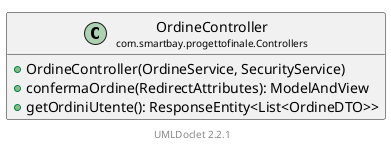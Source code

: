 @startuml
    ' Copyright to this UML and generated images belongs to the author of the corresponding Java sources.

    ' This UML was generated by UMLDoclet (C) Copyright 2016-2025 Talsma ICT.
    ' UMLDoclet 2.2.1 is licensed under the Apache License, version 2.0
    ' and contains parts of PlantUML 1.2024.7 (ASL) Copyright 2009-2025, Arnaud Roques.

    !pragma layout smetana

    set namespaceSeparator none
    hide empty fields
    hide empty methods

    class "<size:14>OrdineController\n<size:10>com.smartbay.progettofinale.Controllers" as com.smartbay.progettofinale.Controllers.OrdineController [[OrdineController.html]] {
        +OrdineController(OrdineService, SecurityService)
        +confermaOrdine(RedirectAttributes): ModelAndView
        +getOrdiniUtente(): ResponseEntity<List<OrdineDTO>>
    }

    <style>
        footer {
            HyperLinkColor #8
            HyperLinkUnderlineThickness 0
        }
    </style>
    footer \n[[https://github.com/talsma-ict/umldoclet UMLDoclet 2.2.1]]
    ' Generated 2025-08-31T20:08:01.042234299+02:00[Europe/Rome]
@enduml
